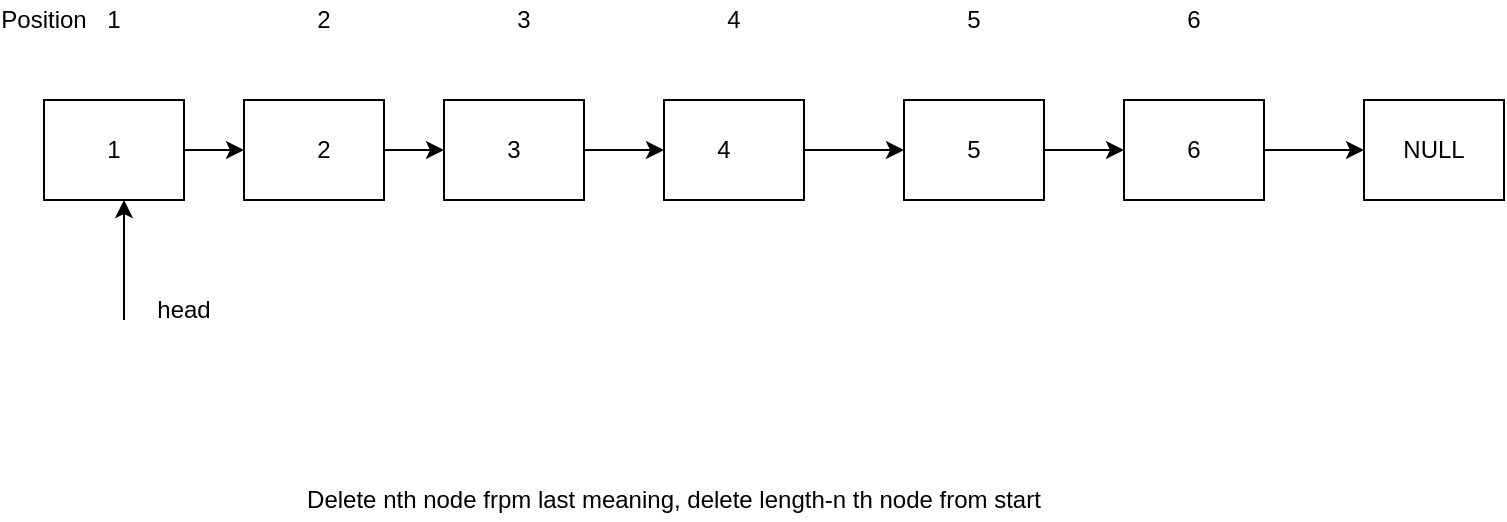 <mxfile version="14.6.13" type="device"><diagram id="RxIAmC5RDkqwqih9Evr5" name="Page-1"><mxGraphModel dx="1933" dy="746" grid="1" gridSize="10" guides="1" tooltips="1" connect="1" arrows="1" fold="1" page="1" pageScale="1" pageWidth="827" pageHeight="1169" math="0" shadow="0"><root><mxCell id="0"/><mxCell id="1" parent="0"/><mxCell id="T3fKJB2Dfnlc-fvEFshz-1" value="" style="rounded=0;whiteSpace=wrap;html=1;" vertex="1" parent="1"><mxGeometry x="20" y="130" width="70" height="50" as="geometry"/></mxCell><mxCell id="T3fKJB2Dfnlc-fvEFshz-2" value="" style="rounded=0;whiteSpace=wrap;html=1;" vertex="1" parent="1"><mxGeometry x="120" y="130" width="70" height="50" as="geometry"/></mxCell><mxCell id="T3fKJB2Dfnlc-fvEFshz-3" value="" style="rounded=0;whiteSpace=wrap;html=1;" vertex="1" parent="1"><mxGeometry x="220" y="130" width="70" height="50" as="geometry"/></mxCell><mxCell id="T3fKJB2Dfnlc-fvEFshz-4" value="" style="rounded=0;whiteSpace=wrap;html=1;" vertex="1" parent="1"><mxGeometry x="330" y="130" width="70" height="50" as="geometry"/></mxCell><mxCell id="T3fKJB2Dfnlc-fvEFshz-5" value="" style="rounded=0;whiteSpace=wrap;html=1;" vertex="1" parent="1"><mxGeometry x="450" y="130" width="70" height="50" as="geometry"/></mxCell><mxCell id="T3fKJB2Dfnlc-fvEFshz-6" value="" style="rounded=0;whiteSpace=wrap;html=1;" vertex="1" parent="1"><mxGeometry x="560" y="130" width="70" height="50" as="geometry"/></mxCell><mxCell id="T3fKJB2Dfnlc-fvEFshz-8" value="" style="endArrow=classic;html=1;exitX=1;exitY=0.5;exitDx=0;exitDy=0;entryX=0;entryY=0.5;entryDx=0;entryDy=0;" edge="1" parent="1" source="T3fKJB2Dfnlc-fvEFshz-1" target="T3fKJB2Dfnlc-fvEFshz-2"><mxGeometry width="50" height="50" relative="1" as="geometry"><mxPoint x="390" y="410" as="sourcePoint"/><mxPoint x="440" y="360" as="targetPoint"/><Array as="points"/></mxGeometry></mxCell><mxCell id="T3fKJB2Dfnlc-fvEFshz-11" value="" style="endArrow=classic;html=1;exitX=1;exitY=0.5;exitDx=0;exitDy=0;entryX=0;entryY=0.5;entryDx=0;entryDy=0;" edge="1" parent="1" source="T3fKJB2Dfnlc-fvEFshz-2" target="T3fKJB2Dfnlc-fvEFshz-3"><mxGeometry width="50" height="50" relative="1" as="geometry"><mxPoint x="390" y="410" as="sourcePoint"/><mxPoint x="440" y="360" as="targetPoint"/></mxGeometry></mxCell><mxCell id="T3fKJB2Dfnlc-fvEFshz-13" value="" style="endArrow=classic;html=1;exitX=1;exitY=0.5;exitDx=0;exitDy=0;entryX=0;entryY=0.5;entryDx=0;entryDy=0;" edge="1" parent="1" source="T3fKJB2Dfnlc-fvEFshz-3" target="T3fKJB2Dfnlc-fvEFshz-4"><mxGeometry width="50" height="50" relative="1" as="geometry"><mxPoint x="200" y="165" as="sourcePoint"/><mxPoint x="230" y="165" as="targetPoint"/></mxGeometry></mxCell><mxCell id="T3fKJB2Dfnlc-fvEFshz-15" value="" style="endArrow=classic;html=1;exitX=1;exitY=0.5;exitDx=0;exitDy=0;entryX=0;entryY=0.5;entryDx=0;entryDy=0;" edge="1" parent="1" source="T3fKJB2Dfnlc-fvEFshz-4" target="T3fKJB2Dfnlc-fvEFshz-5"><mxGeometry width="50" height="50" relative="1" as="geometry"><mxPoint x="210" y="175" as="sourcePoint"/><mxPoint x="240" y="175" as="targetPoint"/></mxGeometry></mxCell><mxCell id="T3fKJB2Dfnlc-fvEFshz-16" value="" style="endArrow=classic;html=1;exitX=1;exitY=0.5;exitDx=0;exitDy=0;entryX=0;entryY=0.5;entryDx=0;entryDy=0;" edge="1" parent="1" source="T3fKJB2Dfnlc-fvEFshz-5" target="T3fKJB2Dfnlc-fvEFshz-6"><mxGeometry width="50" height="50" relative="1" as="geometry"><mxPoint x="220" y="185" as="sourcePoint"/><mxPoint x="250" y="185" as="targetPoint"/></mxGeometry></mxCell><mxCell id="T3fKJB2Dfnlc-fvEFshz-17" value="1" style="text;html=1;strokeColor=none;fillColor=none;align=center;verticalAlign=middle;whiteSpace=wrap;rounded=0;" vertex="1" parent="1"><mxGeometry x="35" y="145" width="40" height="20" as="geometry"/></mxCell><mxCell id="T3fKJB2Dfnlc-fvEFshz-18" value="6" style="text;html=1;strokeColor=none;fillColor=none;align=center;verticalAlign=middle;whiteSpace=wrap;rounded=0;" vertex="1" parent="1"><mxGeometry x="575" y="145" width="40" height="20" as="geometry"/></mxCell><mxCell id="T3fKJB2Dfnlc-fvEFshz-19" value="5" style="text;html=1;strokeColor=none;fillColor=none;align=center;verticalAlign=middle;whiteSpace=wrap;rounded=0;" vertex="1" parent="1"><mxGeometry x="465" y="145" width="40" height="20" as="geometry"/></mxCell><mxCell id="T3fKJB2Dfnlc-fvEFshz-20" value="4" style="text;html=1;strokeColor=none;fillColor=none;align=center;verticalAlign=middle;whiteSpace=wrap;rounded=0;" vertex="1" parent="1"><mxGeometry x="340" y="145" width="40" height="20" as="geometry"/></mxCell><mxCell id="T3fKJB2Dfnlc-fvEFshz-21" value="3" style="text;html=1;strokeColor=none;fillColor=none;align=center;verticalAlign=middle;whiteSpace=wrap;rounded=0;" vertex="1" parent="1"><mxGeometry x="235" y="145" width="40" height="20" as="geometry"/></mxCell><mxCell id="T3fKJB2Dfnlc-fvEFshz-22" value="2" style="text;html=1;strokeColor=none;fillColor=none;align=center;verticalAlign=middle;whiteSpace=wrap;rounded=0;" vertex="1" parent="1"><mxGeometry x="140" y="145" width="40" height="20" as="geometry"/></mxCell><mxCell id="T3fKJB2Dfnlc-fvEFshz-24" value="NULL" style="rounded=0;whiteSpace=wrap;html=1;" vertex="1" parent="1"><mxGeometry x="680" y="130" width="70" height="50" as="geometry"/></mxCell><mxCell id="T3fKJB2Dfnlc-fvEFshz-26" value="" style="edgeStyle=orthogonalEdgeStyle;rounded=0;orthogonalLoop=1;jettySize=auto;html=1;exitX=1;exitY=0.5;exitDx=0;exitDy=0;" edge="1" parent="1" source="T3fKJB2Dfnlc-fvEFshz-6" target="T3fKJB2Dfnlc-fvEFshz-24"><mxGeometry relative="1" as="geometry"><mxPoint x="640" y="200" as="sourcePoint"/><mxPoint x="630" y="155" as="targetPoint"/></mxGeometry></mxCell><mxCell id="T3fKJB2Dfnlc-fvEFshz-29" value="" style="endArrow=classic;html=1;" edge="1" parent="1"><mxGeometry width="50" height="50" relative="1" as="geometry"><mxPoint x="60" y="240" as="sourcePoint"/><mxPoint x="60" y="180" as="targetPoint"/></mxGeometry></mxCell><mxCell id="T3fKJB2Dfnlc-fvEFshz-30" value="head" style="text;html=1;strokeColor=none;fillColor=none;align=center;verticalAlign=middle;whiteSpace=wrap;rounded=0;" vertex="1" parent="1"><mxGeometry x="70" y="220" width="40" height="30" as="geometry"/></mxCell><mxCell id="T3fKJB2Dfnlc-fvEFshz-31" value="1" style="text;html=1;strokeColor=none;fillColor=none;align=center;verticalAlign=middle;whiteSpace=wrap;rounded=0;" vertex="1" parent="1"><mxGeometry x="35" y="80" width="40" height="20" as="geometry"/></mxCell><mxCell id="T3fKJB2Dfnlc-fvEFshz-32" value="2" style="text;html=1;strokeColor=none;fillColor=none;align=center;verticalAlign=middle;whiteSpace=wrap;rounded=0;" vertex="1" parent="1"><mxGeometry x="140" y="80" width="40" height="20" as="geometry"/></mxCell><mxCell id="T3fKJB2Dfnlc-fvEFshz-33" value="3" style="text;html=1;strokeColor=none;fillColor=none;align=center;verticalAlign=middle;whiteSpace=wrap;rounded=0;" vertex="1" parent="1"><mxGeometry x="240" y="80" width="40" height="20" as="geometry"/></mxCell><mxCell id="T3fKJB2Dfnlc-fvEFshz-34" value="4" style="text;html=1;strokeColor=none;fillColor=none;align=center;verticalAlign=middle;whiteSpace=wrap;rounded=0;" vertex="1" parent="1"><mxGeometry x="345" y="80" width="40" height="20" as="geometry"/></mxCell><mxCell id="T3fKJB2Dfnlc-fvEFshz-35" value="5" style="text;html=1;strokeColor=none;fillColor=none;align=center;verticalAlign=middle;whiteSpace=wrap;rounded=0;" vertex="1" parent="1"><mxGeometry x="465" y="80" width="40" height="20" as="geometry"/></mxCell><mxCell id="T3fKJB2Dfnlc-fvEFshz-36" value="6" style="text;html=1;strokeColor=none;fillColor=none;align=center;verticalAlign=middle;whiteSpace=wrap;rounded=0;" vertex="1" parent="1"><mxGeometry x="575" y="80" width="40" height="20" as="geometry"/></mxCell><mxCell id="T3fKJB2Dfnlc-fvEFshz-37" value="Position" style="text;html=1;strokeColor=none;fillColor=none;align=center;verticalAlign=middle;whiteSpace=wrap;rounded=0;" vertex="1" parent="1"><mxGeometry y="80" width="40" height="20" as="geometry"/></mxCell><mxCell id="T3fKJB2Dfnlc-fvEFshz-38" value="Delete nth node frpm last meaning, delete length-n th node from start" style="text;html=1;strokeColor=none;fillColor=none;align=center;verticalAlign=middle;whiteSpace=wrap;rounded=0;" vertex="1" parent="1"><mxGeometry x="20" y="320" width="630" height="20" as="geometry"/></mxCell></root></mxGraphModel></diagram></mxfile>